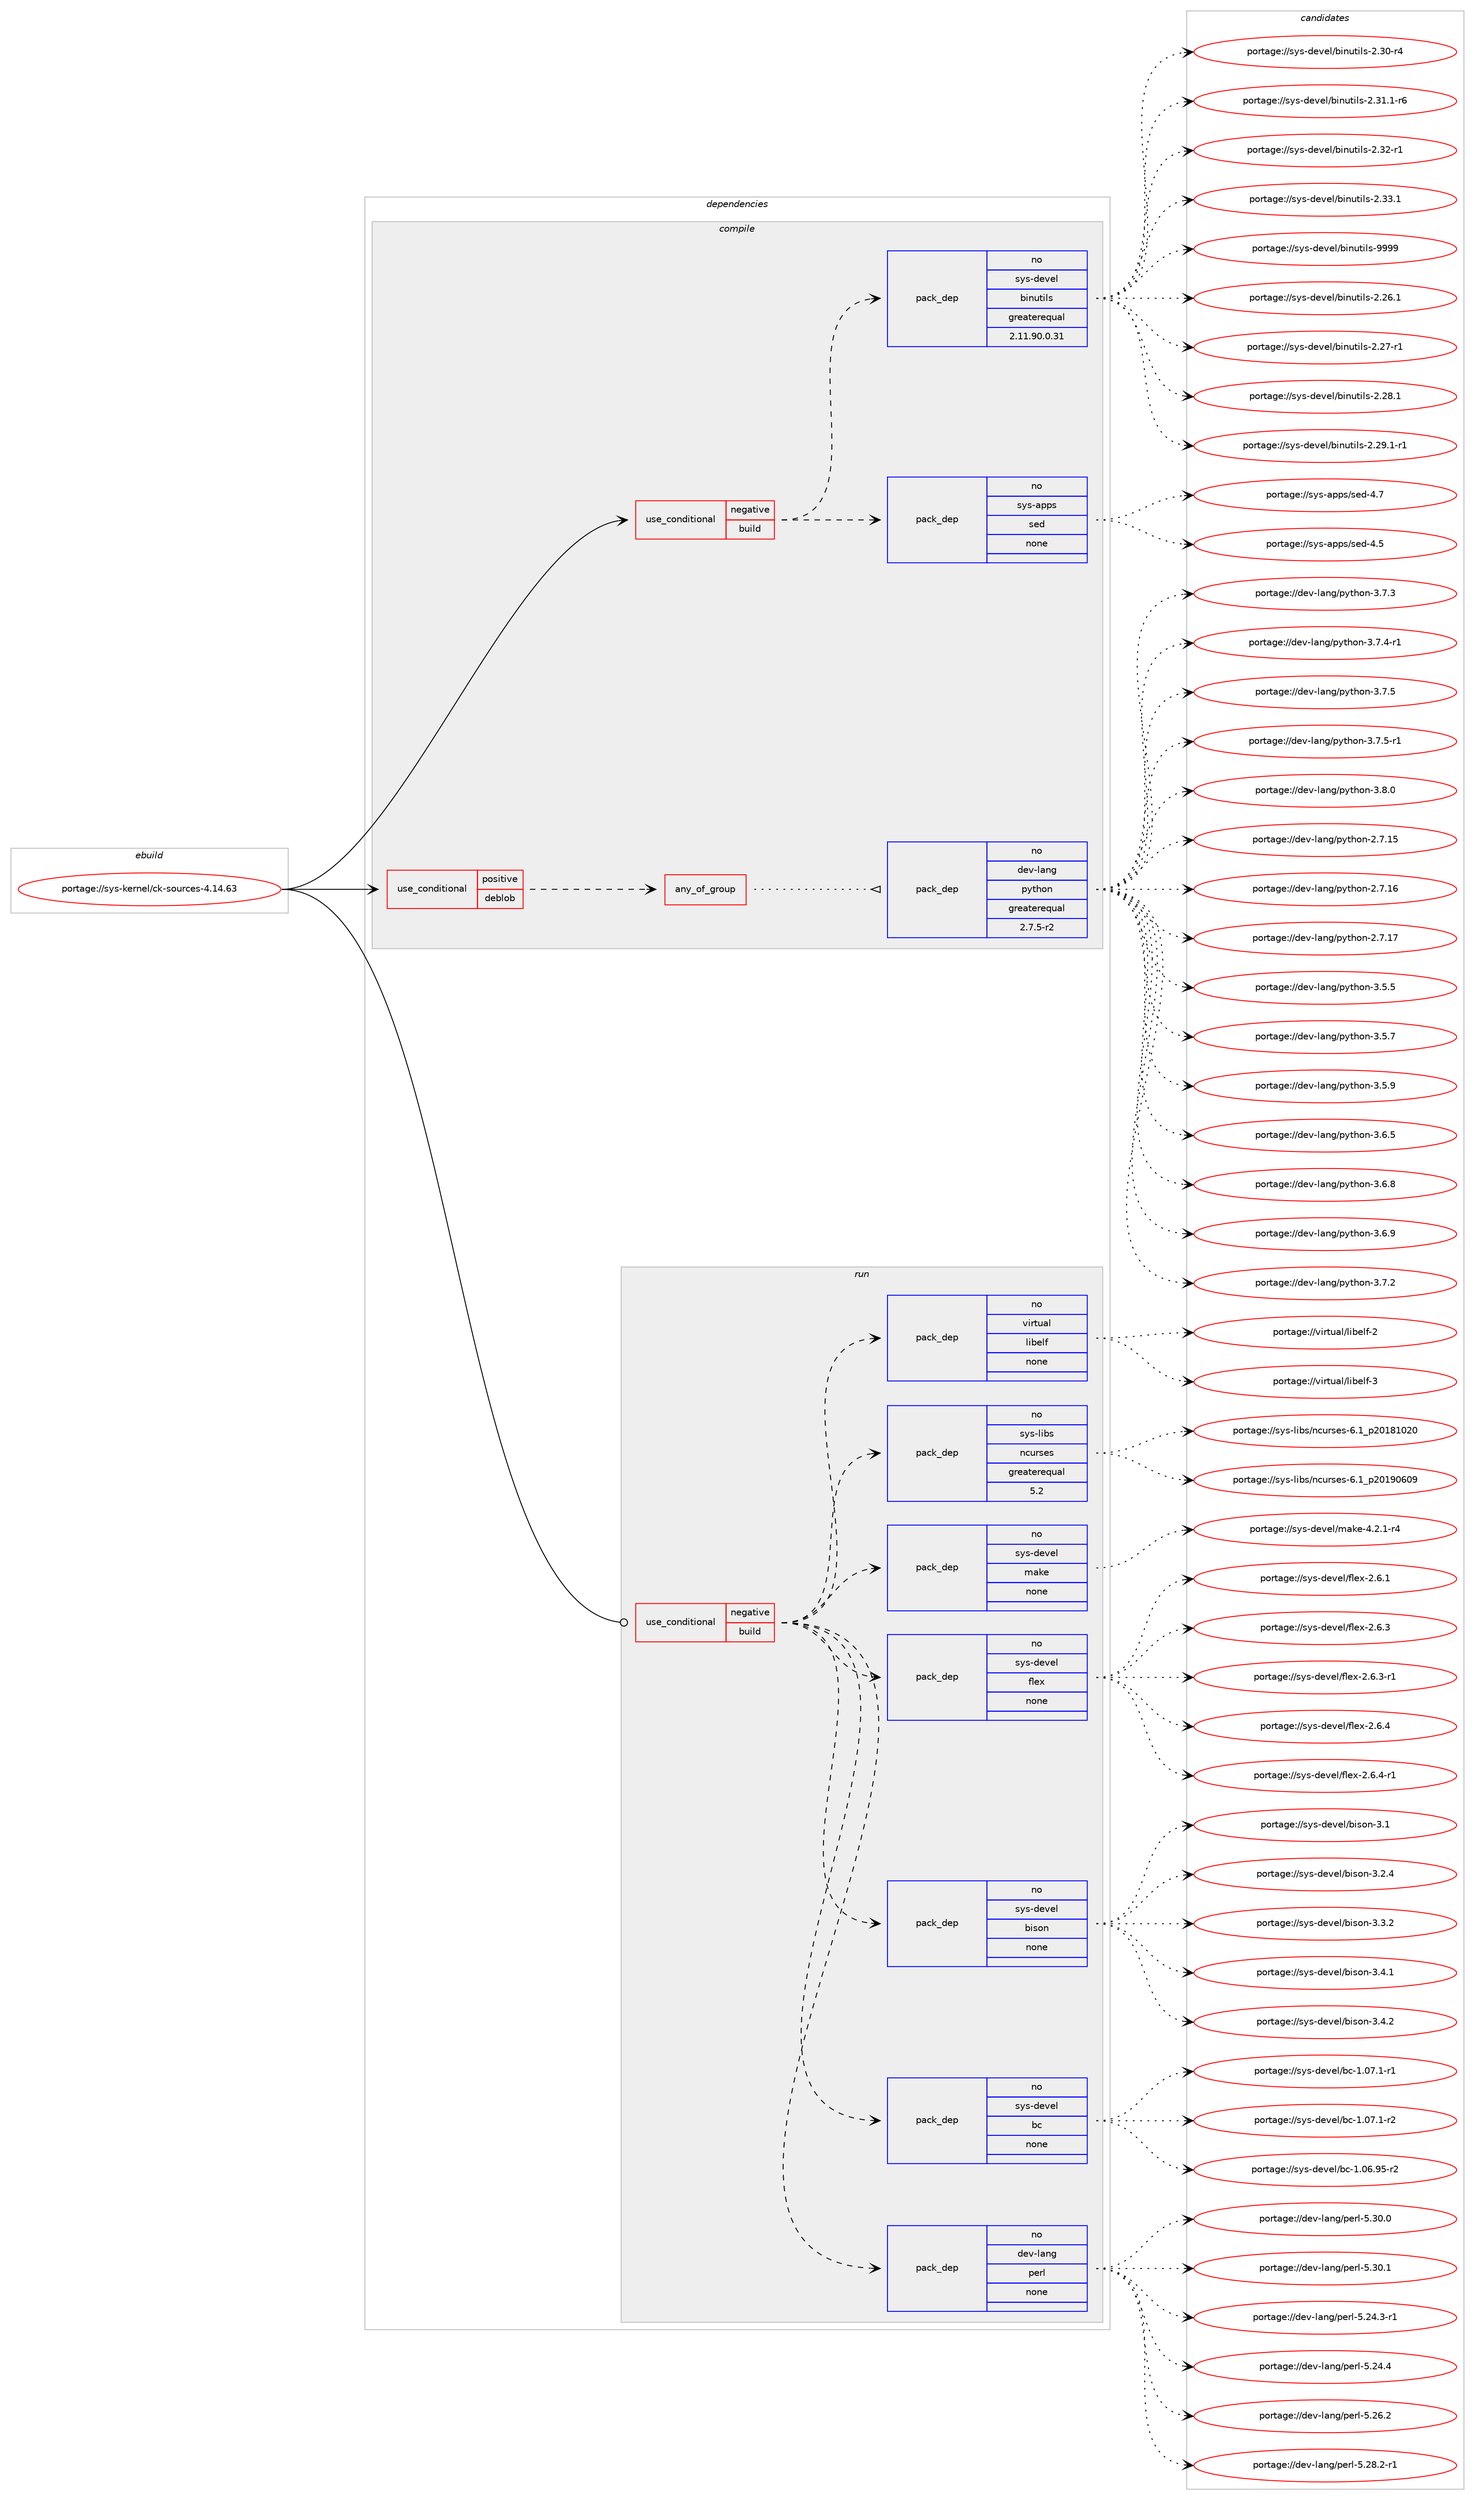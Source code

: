 digraph prolog {

# *************
# Graph options
# *************

newrank=true;
concentrate=true;
compound=true;
graph [rankdir=LR,fontname=Helvetica,fontsize=10,ranksep=1.5];#, ranksep=2.5, nodesep=0.2];
edge  [arrowhead=vee];
node  [fontname=Helvetica,fontsize=10];

# **********
# The ebuild
# **********

subgraph cluster_leftcol {
color=gray;
rank=same;
label=<<i>ebuild</i>>;
id [label="portage://sys-kernel/ck-sources-4.14.63", color=red, width=4, href="../sys-kernel/ck-sources-4.14.63.svg"];
}

# ****************
# The dependencies
# ****************

subgraph cluster_midcol {
color=gray;
label=<<i>dependencies</i>>;
subgraph cluster_compile {
fillcolor="#eeeeee";
style=filled;
label=<<i>compile</i>>;
subgraph cond103451 {
dependency427487 [label=<<TABLE BORDER="0" CELLBORDER="1" CELLSPACING="0" CELLPADDING="4"><TR><TD ROWSPAN="3" CELLPADDING="10">use_conditional</TD></TR><TR><TD>negative</TD></TR><TR><TD>build</TD></TR></TABLE>>, shape=none, color=red];
subgraph pack316886 {
dependency427488 [label=<<TABLE BORDER="0" CELLBORDER="1" CELLSPACING="0" CELLPADDING="4" WIDTH="220"><TR><TD ROWSPAN="6" CELLPADDING="30">pack_dep</TD></TR><TR><TD WIDTH="110">no</TD></TR><TR><TD>sys-apps</TD></TR><TR><TD>sed</TD></TR><TR><TD>none</TD></TR><TR><TD></TD></TR></TABLE>>, shape=none, color=blue];
}
dependency427487:e -> dependency427488:w [weight=20,style="dashed",arrowhead="vee"];
subgraph pack316887 {
dependency427489 [label=<<TABLE BORDER="0" CELLBORDER="1" CELLSPACING="0" CELLPADDING="4" WIDTH="220"><TR><TD ROWSPAN="6" CELLPADDING="30">pack_dep</TD></TR><TR><TD WIDTH="110">no</TD></TR><TR><TD>sys-devel</TD></TR><TR><TD>binutils</TD></TR><TR><TD>greaterequal</TD></TR><TR><TD>2.11.90.0.31</TD></TR></TABLE>>, shape=none, color=blue];
}
dependency427487:e -> dependency427489:w [weight=20,style="dashed",arrowhead="vee"];
}
id:e -> dependency427487:w [weight=20,style="solid",arrowhead="vee"];
subgraph cond103452 {
dependency427490 [label=<<TABLE BORDER="0" CELLBORDER="1" CELLSPACING="0" CELLPADDING="4"><TR><TD ROWSPAN="3" CELLPADDING="10">use_conditional</TD></TR><TR><TD>positive</TD></TR><TR><TD>deblob</TD></TR></TABLE>>, shape=none, color=red];
subgraph any6912 {
dependency427491 [label=<<TABLE BORDER="0" CELLBORDER="1" CELLSPACING="0" CELLPADDING="4"><TR><TD CELLPADDING="10">any_of_group</TD></TR></TABLE>>, shape=none, color=red];subgraph pack316888 {
dependency427492 [label=<<TABLE BORDER="0" CELLBORDER="1" CELLSPACING="0" CELLPADDING="4" WIDTH="220"><TR><TD ROWSPAN="6" CELLPADDING="30">pack_dep</TD></TR><TR><TD WIDTH="110">no</TD></TR><TR><TD>dev-lang</TD></TR><TR><TD>python</TD></TR><TR><TD>greaterequal</TD></TR><TR><TD>2.7.5-r2</TD></TR></TABLE>>, shape=none, color=blue];
}
dependency427491:e -> dependency427492:w [weight=20,style="dotted",arrowhead="oinv"];
}
dependency427490:e -> dependency427491:w [weight=20,style="dashed",arrowhead="vee"];
}
id:e -> dependency427490:w [weight=20,style="solid",arrowhead="vee"];
}
subgraph cluster_compileandrun {
fillcolor="#eeeeee";
style=filled;
label=<<i>compile and run</i>>;
}
subgraph cluster_run {
fillcolor="#eeeeee";
style=filled;
label=<<i>run</i>>;
subgraph cond103453 {
dependency427493 [label=<<TABLE BORDER="0" CELLBORDER="1" CELLSPACING="0" CELLPADDING="4"><TR><TD ROWSPAN="3" CELLPADDING="10">use_conditional</TD></TR><TR><TD>negative</TD></TR><TR><TD>build</TD></TR></TABLE>>, shape=none, color=red];
subgraph pack316889 {
dependency427494 [label=<<TABLE BORDER="0" CELLBORDER="1" CELLSPACING="0" CELLPADDING="4" WIDTH="220"><TR><TD ROWSPAN="6" CELLPADDING="30">pack_dep</TD></TR><TR><TD WIDTH="110">no</TD></TR><TR><TD>dev-lang</TD></TR><TR><TD>perl</TD></TR><TR><TD>none</TD></TR><TR><TD></TD></TR></TABLE>>, shape=none, color=blue];
}
dependency427493:e -> dependency427494:w [weight=20,style="dashed",arrowhead="vee"];
subgraph pack316890 {
dependency427495 [label=<<TABLE BORDER="0" CELLBORDER="1" CELLSPACING="0" CELLPADDING="4" WIDTH="220"><TR><TD ROWSPAN="6" CELLPADDING="30">pack_dep</TD></TR><TR><TD WIDTH="110">no</TD></TR><TR><TD>sys-devel</TD></TR><TR><TD>bc</TD></TR><TR><TD>none</TD></TR><TR><TD></TD></TR></TABLE>>, shape=none, color=blue];
}
dependency427493:e -> dependency427495:w [weight=20,style="dashed",arrowhead="vee"];
subgraph pack316891 {
dependency427496 [label=<<TABLE BORDER="0" CELLBORDER="1" CELLSPACING="0" CELLPADDING="4" WIDTH="220"><TR><TD ROWSPAN="6" CELLPADDING="30">pack_dep</TD></TR><TR><TD WIDTH="110">no</TD></TR><TR><TD>sys-devel</TD></TR><TR><TD>bison</TD></TR><TR><TD>none</TD></TR><TR><TD></TD></TR></TABLE>>, shape=none, color=blue];
}
dependency427493:e -> dependency427496:w [weight=20,style="dashed",arrowhead="vee"];
subgraph pack316892 {
dependency427497 [label=<<TABLE BORDER="0" CELLBORDER="1" CELLSPACING="0" CELLPADDING="4" WIDTH="220"><TR><TD ROWSPAN="6" CELLPADDING="30">pack_dep</TD></TR><TR><TD WIDTH="110">no</TD></TR><TR><TD>sys-devel</TD></TR><TR><TD>flex</TD></TR><TR><TD>none</TD></TR><TR><TD></TD></TR></TABLE>>, shape=none, color=blue];
}
dependency427493:e -> dependency427497:w [weight=20,style="dashed",arrowhead="vee"];
subgraph pack316893 {
dependency427498 [label=<<TABLE BORDER="0" CELLBORDER="1" CELLSPACING="0" CELLPADDING="4" WIDTH="220"><TR><TD ROWSPAN="6" CELLPADDING="30">pack_dep</TD></TR><TR><TD WIDTH="110">no</TD></TR><TR><TD>sys-devel</TD></TR><TR><TD>make</TD></TR><TR><TD>none</TD></TR><TR><TD></TD></TR></TABLE>>, shape=none, color=blue];
}
dependency427493:e -> dependency427498:w [weight=20,style="dashed",arrowhead="vee"];
subgraph pack316894 {
dependency427499 [label=<<TABLE BORDER="0" CELLBORDER="1" CELLSPACING="0" CELLPADDING="4" WIDTH="220"><TR><TD ROWSPAN="6" CELLPADDING="30">pack_dep</TD></TR><TR><TD WIDTH="110">no</TD></TR><TR><TD>sys-libs</TD></TR><TR><TD>ncurses</TD></TR><TR><TD>greaterequal</TD></TR><TR><TD>5.2</TD></TR></TABLE>>, shape=none, color=blue];
}
dependency427493:e -> dependency427499:w [weight=20,style="dashed",arrowhead="vee"];
subgraph pack316895 {
dependency427500 [label=<<TABLE BORDER="0" CELLBORDER="1" CELLSPACING="0" CELLPADDING="4" WIDTH="220"><TR><TD ROWSPAN="6" CELLPADDING="30">pack_dep</TD></TR><TR><TD WIDTH="110">no</TD></TR><TR><TD>virtual</TD></TR><TR><TD>libelf</TD></TR><TR><TD>none</TD></TR><TR><TD></TD></TR></TABLE>>, shape=none, color=blue];
}
dependency427493:e -> dependency427500:w [weight=20,style="dashed",arrowhead="vee"];
}
id:e -> dependency427493:w [weight=20,style="solid",arrowhead="odot"];
}
}

# **************
# The candidates
# **************

subgraph cluster_choices {
rank=same;
color=gray;
label=<<i>candidates</i>>;

subgraph choice316886 {
color=black;
nodesep=1;
choiceportage11512111545971121121154711510110045524653 [label="portage://sys-apps/sed-4.5", color=red, width=4,href="../sys-apps/sed-4.5.svg"];
choiceportage11512111545971121121154711510110045524655 [label="portage://sys-apps/sed-4.7", color=red, width=4,href="../sys-apps/sed-4.7.svg"];
dependency427488:e -> choiceportage11512111545971121121154711510110045524653:w [style=dotted,weight="100"];
dependency427488:e -> choiceportage11512111545971121121154711510110045524655:w [style=dotted,weight="100"];
}
subgraph choice316887 {
color=black;
nodesep=1;
choiceportage11512111545100101118101108479810511011711610510811545504650544649 [label="portage://sys-devel/binutils-2.26.1", color=red, width=4,href="../sys-devel/binutils-2.26.1.svg"];
choiceportage11512111545100101118101108479810511011711610510811545504650554511449 [label="portage://sys-devel/binutils-2.27-r1", color=red, width=4,href="../sys-devel/binutils-2.27-r1.svg"];
choiceportage11512111545100101118101108479810511011711610510811545504650564649 [label="portage://sys-devel/binutils-2.28.1", color=red, width=4,href="../sys-devel/binutils-2.28.1.svg"];
choiceportage115121115451001011181011084798105110117116105108115455046505746494511449 [label="portage://sys-devel/binutils-2.29.1-r1", color=red, width=4,href="../sys-devel/binutils-2.29.1-r1.svg"];
choiceportage11512111545100101118101108479810511011711610510811545504651484511452 [label="portage://sys-devel/binutils-2.30-r4", color=red, width=4,href="../sys-devel/binutils-2.30-r4.svg"];
choiceportage115121115451001011181011084798105110117116105108115455046514946494511454 [label="portage://sys-devel/binutils-2.31.1-r6", color=red, width=4,href="../sys-devel/binutils-2.31.1-r6.svg"];
choiceportage11512111545100101118101108479810511011711610510811545504651504511449 [label="portage://sys-devel/binutils-2.32-r1", color=red, width=4,href="../sys-devel/binutils-2.32-r1.svg"];
choiceportage11512111545100101118101108479810511011711610510811545504651514649 [label="portage://sys-devel/binutils-2.33.1", color=red, width=4,href="../sys-devel/binutils-2.33.1.svg"];
choiceportage1151211154510010111810110847981051101171161051081154557575757 [label="portage://sys-devel/binutils-9999", color=red, width=4,href="../sys-devel/binutils-9999.svg"];
dependency427489:e -> choiceportage11512111545100101118101108479810511011711610510811545504650544649:w [style=dotted,weight="100"];
dependency427489:e -> choiceportage11512111545100101118101108479810511011711610510811545504650554511449:w [style=dotted,weight="100"];
dependency427489:e -> choiceportage11512111545100101118101108479810511011711610510811545504650564649:w [style=dotted,weight="100"];
dependency427489:e -> choiceportage115121115451001011181011084798105110117116105108115455046505746494511449:w [style=dotted,weight="100"];
dependency427489:e -> choiceportage11512111545100101118101108479810511011711610510811545504651484511452:w [style=dotted,weight="100"];
dependency427489:e -> choiceportage115121115451001011181011084798105110117116105108115455046514946494511454:w [style=dotted,weight="100"];
dependency427489:e -> choiceportage11512111545100101118101108479810511011711610510811545504651504511449:w [style=dotted,weight="100"];
dependency427489:e -> choiceportage11512111545100101118101108479810511011711610510811545504651514649:w [style=dotted,weight="100"];
dependency427489:e -> choiceportage1151211154510010111810110847981051101171161051081154557575757:w [style=dotted,weight="100"];
}
subgraph choice316888 {
color=black;
nodesep=1;
choiceportage10010111845108971101034711212111610411111045504655464953 [label="portage://dev-lang/python-2.7.15", color=red, width=4,href="../dev-lang/python-2.7.15.svg"];
choiceportage10010111845108971101034711212111610411111045504655464954 [label="portage://dev-lang/python-2.7.16", color=red, width=4,href="../dev-lang/python-2.7.16.svg"];
choiceportage10010111845108971101034711212111610411111045504655464955 [label="portage://dev-lang/python-2.7.17", color=red, width=4,href="../dev-lang/python-2.7.17.svg"];
choiceportage100101118451089711010347112121116104111110455146534653 [label="portage://dev-lang/python-3.5.5", color=red, width=4,href="../dev-lang/python-3.5.5.svg"];
choiceportage100101118451089711010347112121116104111110455146534655 [label="portage://dev-lang/python-3.5.7", color=red, width=4,href="../dev-lang/python-3.5.7.svg"];
choiceportage100101118451089711010347112121116104111110455146534657 [label="portage://dev-lang/python-3.5.9", color=red, width=4,href="../dev-lang/python-3.5.9.svg"];
choiceportage100101118451089711010347112121116104111110455146544653 [label="portage://dev-lang/python-3.6.5", color=red, width=4,href="../dev-lang/python-3.6.5.svg"];
choiceportage100101118451089711010347112121116104111110455146544656 [label="portage://dev-lang/python-3.6.8", color=red, width=4,href="../dev-lang/python-3.6.8.svg"];
choiceportage100101118451089711010347112121116104111110455146544657 [label="portage://dev-lang/python-3.6.9", color=red, width=4,href="../dev-lang/python-3.6.9.svg"];
choiceportage100101118451089711010347112121116104111110455146554650 [label="portage://dev-lang/python-3.7.2", color=red, width=4,href="../dev-lang/python-3.7.2.svg"];
choiceportage100101118451089711010347112121116104111110455146554651 [label="portage://dev-lang/python-3.7.3", color=red, width=4,href="../dev-lang/python-3.7.3.svg"];
choiceportage1001011184510897110103471121211161041111104551465546524511449 [label="portage://dev-lang/python-3.7.4-r1", color=red, width=4,href="../dev-lang/python-3.7.4-r1.svg"];
choiceportage100101118451089711010347112121116104111110455146554653 [label="portage://dev-lang/python-3.7.5", color=red, width=4,href="../dev-lang/python-3.7.5.svg"];
choiceportage1001011184510897110103471121211161041111104551465546534511449 [label="portage://dev-lang/python-3.7.5-r1", color=red, width=4,href="../dev-lang/python-3.7.5-r1.svg"];
choiceportage100101118451089711010347112121116104111110455146564648 [label="portage://dev-lang/python-3.8.0", color=red, width=4,href="../dev-lang/python-3.8.0.svg"];
dependency427492:e -> choiceportage10010111845108971101034711212111610411111045504655464953:w [style=dotted,weight="100"];
dependency427492:e -> choiceportage10010111845108971101034711212111610411111045504655464954:w [style=dotted,weight="100"];
dependency427492:e -> choiceportage10010111845108971101034711212111610411111045504655464955:w [style=dotted,weight="100"];
dependency427492:e -> choiceportage100101118451089711010347112121116104111110455146534653:w [style=dotted,weight="100"];
dependency427492:e -> choiceportage100101118451089711010347112121116104111110455146534655:w [style=dotted,weight="100"];
dependency427492:e -> choiceportage100101118451089711010347112121116104111110455146534657:w [style=dotted,weight="100"];
dependency427492:e -> choiceportage100101118451089711010347112121116104111110455146544653:w [style=dotted,weight="100"];
dependency427492:e -> choiceportage100101118451089711010347112121116104111110455146544656:w [style=dotted,weight="100"];
dependency427492:e -> choiceportage100101118451089711010347112121116104111110455146544657:w [style=dotted,weight="100"];
dependency427492:e -> choiceportage100101118451089711010347112121116104111110455146554650:w [style=dotted,weight="100"];
dependency427492:e -> choiceportage100101118451089711010347112121116104111110455146554651:w [style=dotted,weight="100"];
dependency427492:e -> choiceportage1001011184510897110103471121211161041111104551465546524511449:w [style=dotted,weight="100"];
dependency427492:e -> choiceportage100101118451089711010347112121116104111110455146554653:w [style=dotted,weight="100"];
dependency427492:e -> choiceportage1001011184510897110103471121211161041111104551465546534511449:w [style=dotted,weight="100"];
dependency427492:e -> choiceportage100101118451089711010347112121116104111110455146564648:w [style=dotted,weight="100"];
}
subgraph choice316889 {
color=black;
nodesep=1;
choiceportage100101118451089711010347112101114108455346505246514511449 [label="portage://dev-lang/perl-5.24.3-r1", color=red, width=4,href="../dev-lang/perl-5.24.3-r1.svg"];
choiceportage10010111845108971101034711210111410845534650524652 [label="portage://dev-lang/perl-5.24.4", color=red, width=4,href="../dev-lang/perl-5.24.4.svg"];
choiceportage10010111845108971101034711210111410845534650544650 [label="portage://dev-lang/perl-5.26.2", color=red, width=4,href="../dev-lang/perl-5.26.2.svg"];
choiceportage100101118451089711010347112101114108455346505646504511449 [label="portage://dev-lang/perl-5.28.2-r1", color=red, width=4,href="../dev-lang/perl-5.28.2-r1.svg"];
choiceportage10010111845108971101034711210111410845534651484648 [label="portage://dev-lang/perl-5.30.0", color=red, width=4,href="../dev-lang/perl-5.30.0.svg"];
choiceportage10010111845108971101034711210111410845534651484649 [label="portage://dev-lang/perl-5.30.1", color=red, width=4,href="../dev-lang/perl-5.30.1.svg"];
dependency427494:e -> choiceportage100101118451089711010347112101114108455346505246514511449:w [style=dotted,weight="100"];
dependency427494:e -> choiceportage10010111845108971101034711210111410845534650524652:w [style=dotted,weight="100"];
dependency427494:e -> choiceportage10010111845108971101034711210111410845534650544650:w [style=dotted,weight="100"];
dependency427494:e -> choiceportage100101118451089711010347112101114108455346505646504511449:w [style=dotted,weight="100"];
dependency427494:e -> choiceportage10010111845108971101034711210111410845534651484648:w [style=dotted,weight="100"];
dependency427494:e -> choiceportage10010111845108971101034711210111410845534651484649:w [style=dotted,weight="100"];
}
subgraph choice316890 {
color=black;
nodesep=1;
choiceportage1151211154510010111810110847989945494648544657534511450 [label="portage://sys-devel/bc-1.06.95-r2", color=red, width=4,href="../sys-devel/bc-1.06.95-r2.svg"];
choiceportage11512111545100101118101108479899454946485546494511449 [label="portage://sys-devel/bc-1.07.1-r1", color=red, width=4,href="../sys-devel/bc-1.07.1-r1.svg"];
choiceportage11512111545100101118101108479899454946485546494511450 [label="portage://sys-devel/bc-1.07.1-r2", color=red, width=4,href="../sys-devel/bc-1.07.1-r2.svg"];
dependency427495:e -> choiceportage1151211154510010111810110847989945494648544657534511450:w [style=dotted,weight="100"];
dependency427495:e -> choiceportage11512111545100101118101108479899454946485546494511449:w [style=dotted,weight="100"];
dependency427495:e -> choiceportage11512111545100101118101108479899454946485546494511450:w [style=dotted,weight="100"];
}
subgraph choice316891 {
color=black;
nodesep=1;
choiceportage11512111545100101118101108479810511511111045514649 [label="portage://sys-devel/bison-3.1", color=red, width=4,href="../sys-devel/bison-3.1.svg"];
choiceportage115121115451001011181011084798105115111110455146504652 [label="portage://sys-devel/bison-3.2.4", color=red, width=4,href="../sys-devel/bison-3.2.4.svg"];
choiceportage115121115451001011181011084798105115111110455146514650 [label="portage://sys-devel/bison-3.3.2", color=red, width=4,href="../sys-devel/bison-3.3.2.svg"];
choiceportage115121115451001011181011084798105115111110455146524649 [label="portage://sys-devel/bison-3.4.1", color=red, width=4,href="../sys-devel/bison-3.4.1.svg"];
choiceportage115121115451001011181011084798105115111110455146524650 [label="portage://sys-devel/bison-3.4.2", color=red, width=4,href="../sys-devel/bison-3.4.2.svg"];
dependency427496:e -> choiceportage11512111545100101118101108479810511511111045514649:w [style=dotted,weight="100"];
dependency427496:e -> choiceportage115121115451001011181011084798105115111110455146504652:w [style=dotted,weight="100"];
dependency427496:e -> choiceportage115121115451001011181011084798105115111110455146514650:w [style=dotted,weight="100"];
dependency427496:e -> choiceportage115121115451001011181011084798105115111110455146524649:w [style=dotted,weight="100"];
dependency427496:e -> choiceportage115121115451001011181011084798105115111110455146524650:w [style=dotted,weight="100"];
}
subgraph choice316892 {
color=black;
nodesep=1;
choiceportage1151211154510010111810110847102108101120455046544649 [label="portage://sys-devel/flex-2.6.1", color=red, width=4,href="../sys-devel/flex-2.6.1.svg"];
choiceportage1151211154510010111810110847102108101120455046544651 [label="portage://sys-devel/flex-2.6.3", color=red, width=4,href="../sys-devel/flex-2.6.3.svg"];
choiceportage11512111545100101118101108471021081011204550465446514511449 [label="portage://sys-devel/flex-2.6.3-r1", color=red, width=4,href="../sys-devel/flex-2.6.3-r1.svg"];
choiceportage1151211154510010111810110847102108101120455046544652 [label="portage://sys-devel/flex-2.6.4", color=red, width=4,href="../sys-devel/flex-2.6.4.svg"];
choiceportage11512111545100101118101108471021081011204550465446524511449 [label="portage://sys-devel/flex-2.6.4-r1", color=red, width=4,href="../sys-devel/flex-2.6.4-r1.svg"];
dependency427497:e -> choiceportage1151211154510010111810110847102108101120455046544649:w [style=dotted,weight="100"];
dependency427497:e -> choiceportage1151211154510010111810110847102108101120455046544651:w [style=dotted,weight="100"];
dependency427497:e -> choiceportage11512111545100101118101108471021081011204550465446514511449:w [style=dotted,weight="100"];
dependency427497:e -> choiceportage1151211154510010111810110847102108101120455046544652:w [style=dotted,weight="100"];
dependency427497:e -> choiceportage11512111545100101118101108471021081011204550465446524511449:w [style=dotted,weight="100"];
}
subgraph choice316893 {
color=black;
nodesep=1;
choiceportage1151211154510010111810110847109971071014552465046494511452 [label="portage://sys-devel/make-4.2.1-r4", color=red, width=4,href="../sys-devel/make-4.2.1-r4.svg"];
dependency427498:e -> choiceportage1151211154510010111810110847109971071014552465046494511452:w [style=dotted,weight="100"];
}
subgraph choice316894 {
color=black;
nodesep=1;
choiceportage1151211154510810598115471109911711411510111545544649951125048495649485048 [label="portage://sys-libs/ncurses-6.1_p20181020", color=red, width=4,href="../sys-libs/ncurses-6.1_p20181020.svg"];
choiceportage1151211154510810598115471109911711411510111545544649951125048495748544857 [label="portage://sys-libs/ncurses-6.1_p20190609", color=red, width=4,href="../sys-libs/ncurses-6.1_p20190609.svg"];
dependency427499:e -> choiceportage1151211154510810598115471109911711411510111545544649951125048495649485048:w [style=dotted,weight="100"];
dependency427499:e -> choiceportage1151211154510810598115471109911711411510111545544649951125048495748544857:w [style=dotted,weight="100"];
}
subgraph choice316895 {
color=black;
nodesep=1;
choiceportage1181051141161179710847108105981011081024550 [label="portage://virtual/libelf-2", color=red, width=4,href="../virtual/libelf-2.svg"];
choiceportage1181051141161179710847108105981011081024551 [label="portage://virtual/libelf-3", color=red, width=4,href="../virtual/libelf-3.svg"];
dependency427500:e -> choiceportage1181051141161179710847108105981011081024550:w [style=dotted,weight="100"];
dependency427500:e -> choiceportage1181051141161179710847108105981011081024551:w [style=dotted,weight="100"];
}
}

}
